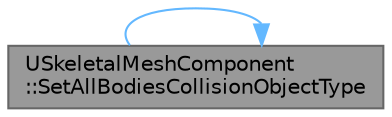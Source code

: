 digraph "USkeletalMeshComponent::SetAllBodiesCollisionObjectType"
{
 // INTERACTIVE_SVG=YES
 // LATEX_PDF_SIZE
  bgcolor="transparent";
  edge [fontname=Helvetica,fontsize=10,labelfontname=Helvetica,labelfontsize=10];
  node [fontname=Helvetica,fontsize=10,shape=box,height=0.2,width=0.4];
  rankdir="RL";
  Node1 [id="Node000001",label="USkeletalMeshComponent\l::SetAllBodiesCollisionObjectType",height=0.2,width=0.4,color="gray40", fillcolor="grey60", style="filled", fontcolor="black",tooltip="Set the movement channel of all bodies."];
  Node1 -> Node1 [id="edge1_Node000001_Node000001",dir="back",color="steelblue1",style="solid",tooltip=" "];
}
